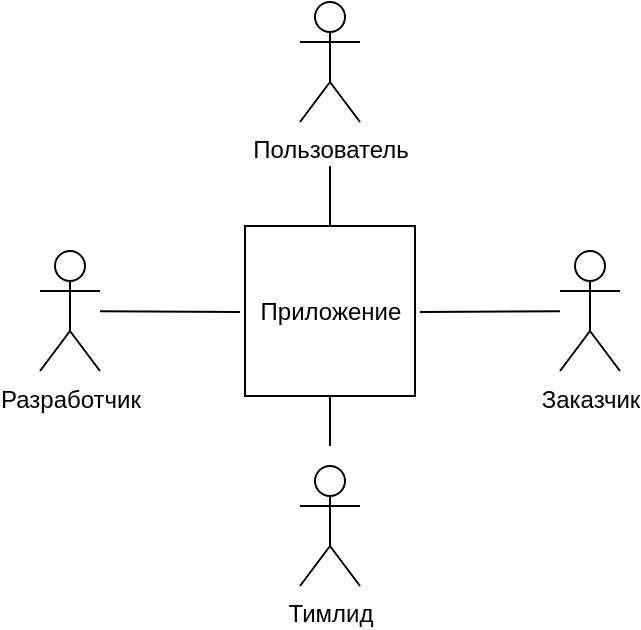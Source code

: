<mxfile version="20.3.0" type="device"><diagram id="w0RxJVRoEHYcyJLkou3L" name="Страница 1"><mxGraphModel dx="782" dy="1700" grid="1" gridSize="10" guides="1" tooltips="1" connect="1" arrows="1" fold="1" page="1" pageScale="1" pageWidth="827" pageHeight="1169" math="0" shadow="0"><root><mxCell id="0"/><mxCell id="1" parent="0"/><mxCell id="JT4XSSAhq86t5icq_rGV-1" value="Разработчик&lt;br&gt;" style="shape=umlActor;verticalLabelPosition=bottom;verticalAlign=top;html=1;outlineConnect=0;" parent="1" vertex="1"><mxGeometry x="40" y="42.5" width="30" height="60" as="geometry"/></mxCell><mxCell id="MuQqZa7C8aotvvXLyFhe-3" style="edgeStyle=orthogonalEdgeStyle;rounded=0;orthogonalLoop=1;jettySize=auto;html=1;endArrow=none;endFill=0;" edge="1" parent="1" source="JT4XSSAhq86t5icq_rGV-13"><mxGeometry relative="1" as="geometry"><mxPoint x="185" as="targetPoint"/></mxGeometry></mxCell><mxCell id="JT4XSSAhq86t5icq_rGV-13" value="Приложение" style="whiteSpace=wrap;html=1;aspect=fixed;" parent="1" vertex="1"><mxGeometry x="142.5" y="30" width="85" height="85" as="geometry"/></mxCell><mxCell id="JT4XSSAhq86t5icq_rGV-14" value="Заказчик" style="shape=umlActor;verticalLabelPosition=bottom;verticalAlign=top;html=1;outlineConnect=0;" parent="1" vertex="1"><mxGeometry x="300" y="42.5" width="30" height="60" as="geometry"/></mxCell><mxCell id="JT4XSSAhq86t5icq_rGV-16" value="" style="endArrow=none;html=1;rounded=0;" parent="1" source="JT4XSSAhq86t5icq_rGV-1" edge="1"><mxGeometry width="50" height="50" relative="1" as="geometry"><mxPoint x="70" y="70" as="sourcePoint"/><mxPoint x="140" y="73" as="targetPoint"/></mxGeometry></mxCell><mxCell id="JT4XSSAhq86t5icq_rGV-18" value="" style="endArrow=none;html=1;rounded=0;" parent="1" target="JT4XSSAhq86t5icq_rGV-14" edge="1"><mxGeometry width="50" height="50" relative="1" as="geometry"><mxPoint x="230" y="73" as="sourcePoint"/><mxPoint x="290" y="70" as="targetPoint"/></mxGeometry></mxCell><mxCell id="0TZZTaHAaCXbgaxr1kUr-1" value="Тимлид" style="shape=umlActor;verticalLabelPosition=bottom;verticalAlign=top;html=1;outlineConnect=0;" parent="1" vertex="1"><mxGeometry x="170" y="150" width="30" height="60" as="geometry"/></mxCell><mxCell id="0TZZTaHAaCXbgaxr1kUr-2" value="" style="endArrow=none;html=1;rounded=0;entryX=0.5;entryY=1;entryDx=0;entryDy=0;" parent="1" target="JT4XSSAhq86t5icq_rGV-13" edge="1"><mxGeometry width="50" height="50" relative="1" as="geometry"><mxPoint x="185" y="140" as="sourcePoint"/><mxPoint x="260" y="210" as="targetPoint"/></mxGeometry></mxCell><mxCell id="MuQqZa7C8aotvvXLyFhe-1" value="Пользователь&lt;br&gt;" style="shape=umlActor;verticalLabelPosition=bottom;verticalAlign=top;html=1;outlineConnect=0;" vertex="1" parent="1"><mxGeometry x="170" y="-82" width="30" height="60" as="geometry"/></mxCell></root></mxGraphModel></diagram></mxfile>